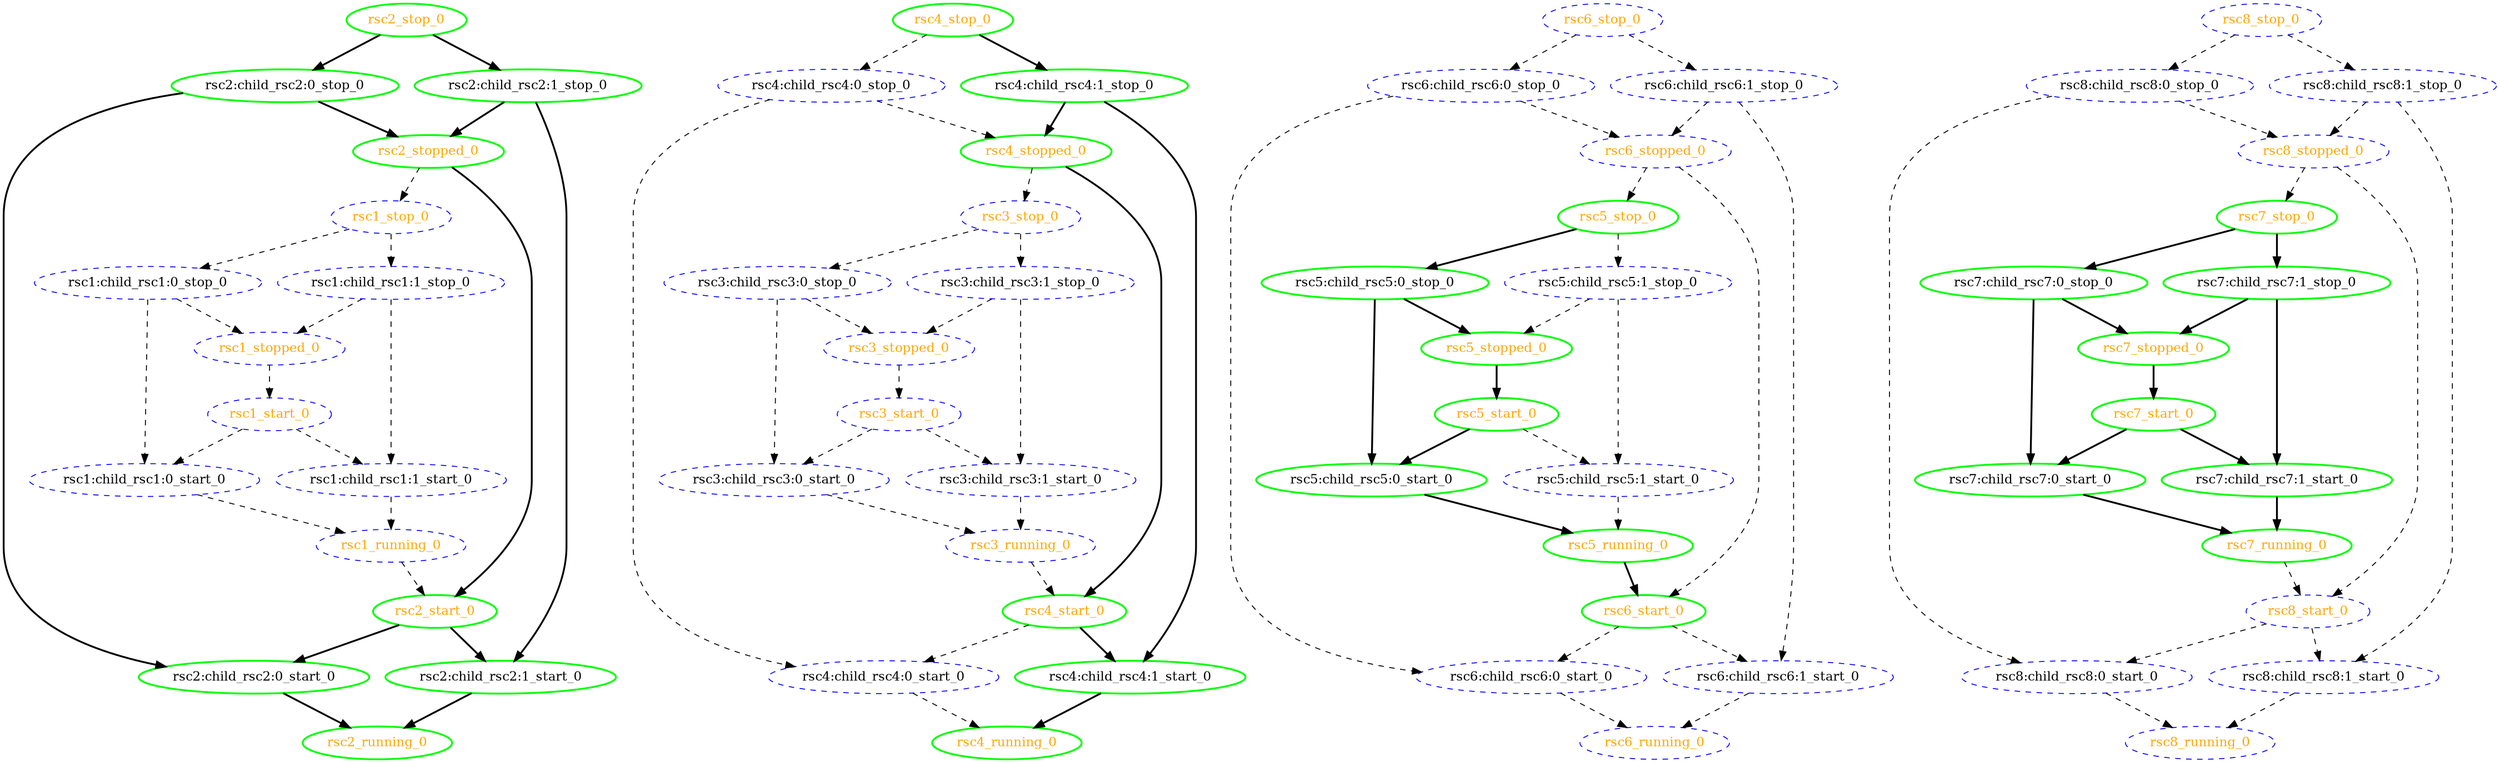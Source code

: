 digraph "g" {
	size = "30,30"
"rsc1:child_rsc1:0_stop_0" [ style="dashed" color="blue" fontcolor="black" ]
"rsc1:child_rsc1:0_start_0" [ style="dashed" color="blue" fontcolor="black" ]
"rsc1:child_rsc1:1_stop_0" [ style="dashed" color="blue" fontcolor="black" ]
"rsc1:child_rsc1:1_start_0" [ style="dashed" color="blue" fontcolor="black" ]
"rsc1_start_0" [ style="dashed" color="blue" fontcolor="orange" ]
"rsc1_running_0" [ style="dashed" color="blue" fontcolor="orange" ]
"rsc1_stop_0" [ style="dashed" color="blue" fontcolor="orange" ]
"rsc1_stopped_0" [ style="dashed" color="blue" fontcolor="orange" ]
"rsc2:child_rsc2:0_stop_0" [ tooltip="node1" style=bold color="green" fontcolor="black" ]
"rsc2:child_rsc2:0_start_0" [ tooltip="node1" style=bold color="green" fontcolor="black" ]
"rsc2:child_rsc2:1_stop_0" [ tooltip="node1" style=bold color="green" fontcolor="black" ]
"rsc2:child_rsc2:1_start_0" [ tooltip="node2" style=bold color="green" fontcolor="black" ]
"rsc2_start_0" [ tooltip="" style=bold color="green" fontcolor="orange" ]
"rsc2_running_0" [ tooltip="" style=bold color="green" fontcolor="orange" ]
"rsc2_stop_0" [ tooltip="" style=bold color="green" fontcolor="orange" ]
"rsc2_stopped_0" [ tooltip="" style=bold color="green" fontcolor="orange" ]
"rsc3:child_rsc3:0_stop_0" [ style="dashed" color="blue" fontcolor="black" ]
"rsc3:child_rsc3:0_start_0" [ style="dashed" color="blue" fontcolor="black" ]
"rsc3:child_rsc3:1_stop_0" [ style="dashed" color="blue" fontcolor="black" ]
"rsc3:child_rsc3:1_start_0" [ style="dashed" color="blue" fontcolor="black" ]
"rsc3_start_0" [ style="dashed" color="blue" fontcolor="orange" ]
"rsc3_running_0" [ style="dashed" color="blue" fontcolor="orange" ]
"rsc3_stop_0" [ style="dashed" color="blue" fontcolor="orange" ]
"rsc3_stopped_0" [ style="dashed" color="blue" fontcolor="orange" ]
"rsc4:child_rsc4:0_stop_0" [ style="dashed" color="blue" fontcolor="black" ]
"rsc4:child_rsc4:0_start_0" [ style="dashed" color="blue" fontcolor="black" ]
"rsc4:child_rsc4:1_stop_0" [ tooltip="node1" style=bold color="green" fontcolor="black" ]
"rsc4:child_rsc4:1_start_0" [ tooltip="node2" style=bold color="green" fontcolor="black" ]
"rsc4_start_0" [ tooltip="" style=bold color="green" fontcolor="orange" ]
"rsc4_running_0" [ tooltip="" style=bold color="green" fontcolor="orange" ]
"rsc4_stop_0" [ tooltip="" style=bold color="green" fontcolor="orange" ]
"rsc4_stopped_0" [ tooltip="" style=bold color="green" fontcolor="orange" ]
"rsc5:child_rsc5:0_stop_0" [ tooltip="node2" style=bold color="green" fontcolor="black" ]
"rsc5:child_rsc5:0_start_0" [ tooltip="node1" style=bold color="green" fontcolor="black" ]
"rsc5:child_rsc5:1_stop_0" [ style="dashed" color="blue" fontcolor="black" ]
"rsc5:child_rsc5:1_start_0" [ style="dashed" color="blue" fontcolor="black" ]
"rsc5_start_0" [ tooltip="" style=bold color="green" fontcolor="orange" ]
"rsc5_running_0" [ tooltip="" style=bold color="green" fontcolor="orange" ]
"rsc5_stop_0" [ tooltip="" style=bold color="green" fontcolor="orange" ]
"rsc5_stopped_0" [ tooltip="" style=bold color="green" fontcolor="orange" ]
"rsc6:child_rsc6:0_stop_0" [ style="dashed" color="blue" fontcolor="black" ]
"rsc6:child_rsc6:0_start_0" [ style="dashed" color="blue" fontcolor="black" ]
"rsc6:child_rsc6:1_stop_0" [ style="dashed" color="blue" fontcolor="black" ]
"rsc6:child_rsc6:1_start_0" [ style="dashed" color="blue" fontcolor="black" ]
"rsc6_start_0" [ tooltip="" style=bold color="green" fontcolor="orange" ]
"rsc6_running_0" [ style="dashed" color="blue" fontcolor="orange" ]
"rsc6_stop_0" [ style="dashed" color="blue" fontcolor="orange" ]
"rsc6_stopped_0" [ style="dashed" color="blue" fontcolor="orange" ]
"rsc7:child_rsc7:0_stop_0" [ tooltip="node2" style=bold color="green" fontcolor="black" ]
"rsc7:child_rsc7:0_start_0" [ tooltip="node1" style=bold color="green" fontcolor="black" ]
"rsc7:child_rsc7:1_stop_0" [ tooltip="node2" style=bold color="green" fontcolor="black" ]
"rsc7:child_rsc7:1_start_0" [ tooltip="node2" style=bold color="green" fontcolor="black" ]
"rsc7_start_0" [ tooltip="" style=bold color="green" fontcolor="orange" ]
"rsc7_running_0" [ tooltip="" style=bold color="green" fontcolor="orange" ]
"rsc7_stop_0" [ tooltip="" style=bold color="green" fontcolor="orange" ]
"rsc7_stopped_0" [ tooltip="" style=bold color="green" fontcolor="orange" ]
"rsc8:child_rsc8:0_stop_0" [ style="dashed" color="blue" fontcolor="black" ]
"rsc8:child_rsc8:0_start_0" [ style="dashed" color="blue" fontcolor="black" ]
"rsc8:child_rsc8:1_stop_0" [ style="dashed" color="blue" fontcolor="black" ]
"rsc8:child_rsc8:1_start_0" [ style="dashed" color="blue" fontcolor="black" ]
"rsc8_start_0" [ style="dashed" color="blue" fontcolor="orange" ]
"rsc8_running_0" [ style="dashed" color="blue" fontcolor="orange" ]
"rsc8_stop_0" [ style="dashed" color="blue" fontcolor="orange" ]
"rsc8_stopped_0" [ style="dashed" color="blue" fontcolor="orange" ]
"rsc1_stop_0" -> "rsc1:child_rsc1:0_stop_0" [ style = dashed]
"rsc1:child_rsc1:0_stop_0" -> "rsc1:child_rsc1:0_start_0" [ style = dashed]
"rsc1_start_0" -> "rsc1:child_rsc1:0_start_0" [ style = dashed]
"rsc1_stop_0" -> "rsc1:child_rsc1:1_stop_0" [ style = dashed]
"rsc1:child_rsc1:1_stop_0" -> "rsc1:child_rsc1:1_start_0" [ style = dashed]
"rsc1_start_0" -> "rsc1:child_rsc1:1_start_0" [ style = dashed]
"rsc1_stopped_0" -> "rsc1_start_0" [ style = dashed]
"rsc1:child_rsc1:0_start_0" -> "rsc1_running_0" [ style = dashed]
"rsc1:child_rsc1:1_start_0" -> "rsc1_running_0" [ style = dashed]
"rsc2_stopped_0" -> "rsc1_stop_0" [ style = dashed]
"rsc1:child_rsc1:0_stop_0" -> "rsc1_stopped_0" [ style = dashed]
"rsc1:child_rsc1:1_stop_0" -> "rsc1_stopped_0" [ style = dashed]
"rsc2_stop_0" -> "rsc2:child_rsc2:0_stop_0" [ style = bold]
"rsc2:child_rsc2:0_stop_0" -> "rsc2:child_rsc2:0_start_0" [ style = bold]
"rsc2_start_0" -> "rsc2:child_rsc2:0_start_0" [ style = bold]
"rsc2_stop_0" -> "rsc2:child_rsc2:1_stop_0" [ style = bold]
"rsc2:child_rsc2:1_stop_0" -> "rsc2:child_rsc2:1_start_0" [ style = bold]
"rsc2_start_0" -> "rsc2:child_rsc2:1_start_0" [ style = bold]
"rsc1_running_0" -> "rsc2_start_0" [ style = dashed]
"rsc2_stopped_0" -> "rsc2_start_0" [ style = bold]
"rsc2:child_rsc2:0_start_0" -> "rsc2_running_0" [ style = bold]
"rsc2:child_rsc2:1_start_0" -> "rsc2_running_0" [ style = bold]
"rsc2:child_rsc2:0_stop_0" -> "rsc2_stopped_0" [ style = bold]
"rsc2:child_rsc2:1_stop_0" -> "rsc2_stopped_0" [ style = bold]
"rsc3_stop_0" -> "rsc3:child_rsc3:0_stop_0" [ style = dashed]
"rsc3:child_rsc3:0_stop_0" -> "rsc3:child_rsc3:0_start_0" [ style = dashed]
"rsc3_start_0" -> "rsc3:child_rsc3:0_start_0" [ style = dashed]
"rsc3_stop_0" -> "rsc3:child_rsc3:1_stop_0" [ style = dashed]
"rsc3:child_rsc3:1_stop_0" -> "rsc3:child_rsc3:1_start_0" [ style = dashed]
"rsc3_start_0" -> "rsc3:child_rsc3:1_start_0" [ style = dashed]
"rsc3_stopped_0" -> "rsc3_start_0" [ style = dashed]
"rsc3:child_rsc3:0_start_0" -> "rsc3_running_0" [ style = dashed]
"rsc3:child_rsc3:1_start_0" -> "rsc3_running_0" [ style = dashed]
"rsc4_stopped_0" -> "rsc3_stop_0" [ style = dashed]
"rsc3:child_rsc3:0_stop_0" -> "rsc3_stopped_0" [ style = dashed]
"rsc3:child_rsc3:1_stop_0" -> "rsc3_stopped_0" [ style = dashed]
"rsc4_stop_0" -> "rsc4:child_rsc4:0_stop_0" [ style = dashed]
"rsc4:child_rsc4:0_stop_0" -> "rsc4:child_rsc4:0_start_0" [ style = dashed]
"rsc4_start_0" -> "rsc4:child_rsc4:0_start_0" [ style = dashed]
"rsc4_stop_0" -> "rsc4:child_rsc4:1_stop_0" [ style = bold]
"rsc4:child_rsc4:1_stop_0" -> "rsc4:child_rsc4:1_start_0" [ style = bold]
"rsc4_start_0" -> "rsc4:child_rsc4:1_start_0" [ style = bold]
"rsc3_running_0" -> "rsc4_start_0" [ style = dashed]
"rsc4_stopped_0" -> "rsc4_start_0" [ style = bold]
"rsc4:child_rsc4:0_start_0" -> "rsc4_running_0" [ style = dashed]
"rsc4:child_rsc4:1_start_0" -> "rsc4_running_0" [ style = bold]
"rsc4:child_rsc4:0_stop_0" -> "rsc4_stopped_0" [ style = dashed]
"rsc4:child_rsc4:1_stop_0" -> "rsc4_stopped_0" [ style = bold]
"rsc5_stop_0" -> "rsc5:child_rsc5:0_stop_0" [ style = bold]
"rsc5:child_rsc5:0_stop_0" -> "rsc5:child_rsc5:0_start_0" [ style = bold]
"rsc5_start_0" -> "rsc5:child_rsc5:0_start_0" [ style = bold]
"rsc5_stop_0" -> "rsc5:child_rsc5:1_stop_0" [ style = dashed]
"rsc5:child_rsc5:1_stop_0" -> "rsc5:child_rsc5:1_start_0" [ style = dashed]
"rsc5_start_0" -> "rsc5:child_rsc5:1_start_0" [ style = dashed]
"rsc5_stopped_0" -> "rsc5_start_0" [ style = bold]
"rsc5:child_rsc5:0_start_0" -> "rsc5_running_0" [ style = bold]
"rsc5:child_rsc5:1_start_0" -> "rsc5_running_0" [ style = dashed]
"rsc6_stopped_0" -> "rsc5_stop_0" [ style = dashed]
"rsc5:child_rsc5:0_stop_0" -> "rsc5_stopped_0" [ style = bold]
"rsc5:child_rsc5:1_stop_0" -> "rsc5_stopped_0" [ style = dashed]
"rsc6_stop_0" -> "rsc6:child_rsc6:0_stop_0" [ style = dashed]
"rsc6:child_rsc6:0_stop_0" -> "rsc6:child_rsc6:0_start_0" [ style = dashed]
"rsc6_start_0" -> "rsc6:child_rsc6:0_start_0" [ style = dashed]
"rsc6_stop_0" -> "rsc6:child_rsc6:1_stop_0" [ style = dashed]
"rsc6:child_rsc6:1_stop_0" -> "rsc6:child_rsc6:1_start_0" [ style = dashed]
"rsc6_start_0" -> "rsc6:child_rsc6:1_start_0" [ style = dashed]
"rsc5_running_0" -> "rsc6_start_0" [ style = bold]
"rsc6_stopped_0" -> "rsc6_start_0" [ style = dashed]
"rsc6:child_rsc6:0_start_0" -> "rsc6_running_0" [ style = dashed]
"rsc6:child_rsc6:1_start_0" -> "rsc6_running_0" [ style = dashed]
"rsc6:child_rsc6:0_stop_0" -> "rsc6_stopped_0" [ style = dashed]
"rsc6:child_rsc6:1_stop_0" -> "rsc6_stopped_0" [ style = dashed]
"rsc7_stop_0" -> "rsc7:child_rsc7:0_stop_0" [ style = bold]
"rsc7:child_rsc7:0_stop_0" -> "rsc7:child_rsc7:0_start_0" [ style = bold]
"rsc7_start_0" -> "rsc7:child_rsc7:0_start_0" [ style = bold]
"rsc7_stop_0" -> "rsc7:child_rsc7:1_stop_0" [ style = bold]
"rsc7:child_rsc7:1_stop_0" -> "rsc7:child_rsc7:1_start_0" [ style = bold]
"rsc7_start_0" -> "rsc7:child_rsc7:1_start_0" [ style = bold]
"rsc7_stopped_0" -> "rsc7_start_0" [ style = bold]
"rsc7:child_rsc7:0_start_0" -> "rsc7_running_0" [ style = bold]
"rsc7:child_rsc7:1_start_0" -> "rsc7_running_0" [ style = bold]
"rsc8_stopped_0" -> "rsc7_stop_0" [ style = dashed]
"rsc7:child_rsc7:0_stop_0" -> "rsc7_stopped_0" [ style = bold]
"rsc7:child_rsc7:1_stop_0" -> "rsc7_stopped_0" [ style = bold]
"rsc8_stop_0" -> "rsc8:child_rsc8:0_stop_0" [ style = dashed]
"rsc8:child_rsc8:0_stop_0" -> "rsc8:child_rsc8:0_start_0" [ style = dashed]
"rsc8_start_0" -> "rsc8:child_rsc8:0_start_0" [ style = dashed]
"rsc8_stop_0" -> "rsc8:child_rsc8:1_stop_0" [ style = dashed]
"rsc8:child_rsc8:1_stop_0" -> "rsc8:child_rsc8:1_start_0" [ style = dashed]
"rsc8_start_0" -> "rsc8:child_rsc8:1_start_0" [ style = dashed]
"rsc7_running_0" -> "rsc8_start_0" [ style = dashed]
"rsc8_stopped_0" -> "rsc8_start_0" [ style = dashed]
"rsc8:child_rsc8:0_start_0" -> "rsc8_running_0" [ style = dashed]
"rsc8:child_rsc8:1_start_0" -> "rsc8_running_0" [ style = dashed]
"rsc8:child_rsc8:0_stop_0" -> "rsc8_stopped_0" [ style = dashed]
"rsc8:child_rsc8:1_stop_0" -> "rsc8_stopped_0" [ style = dashed]
}
